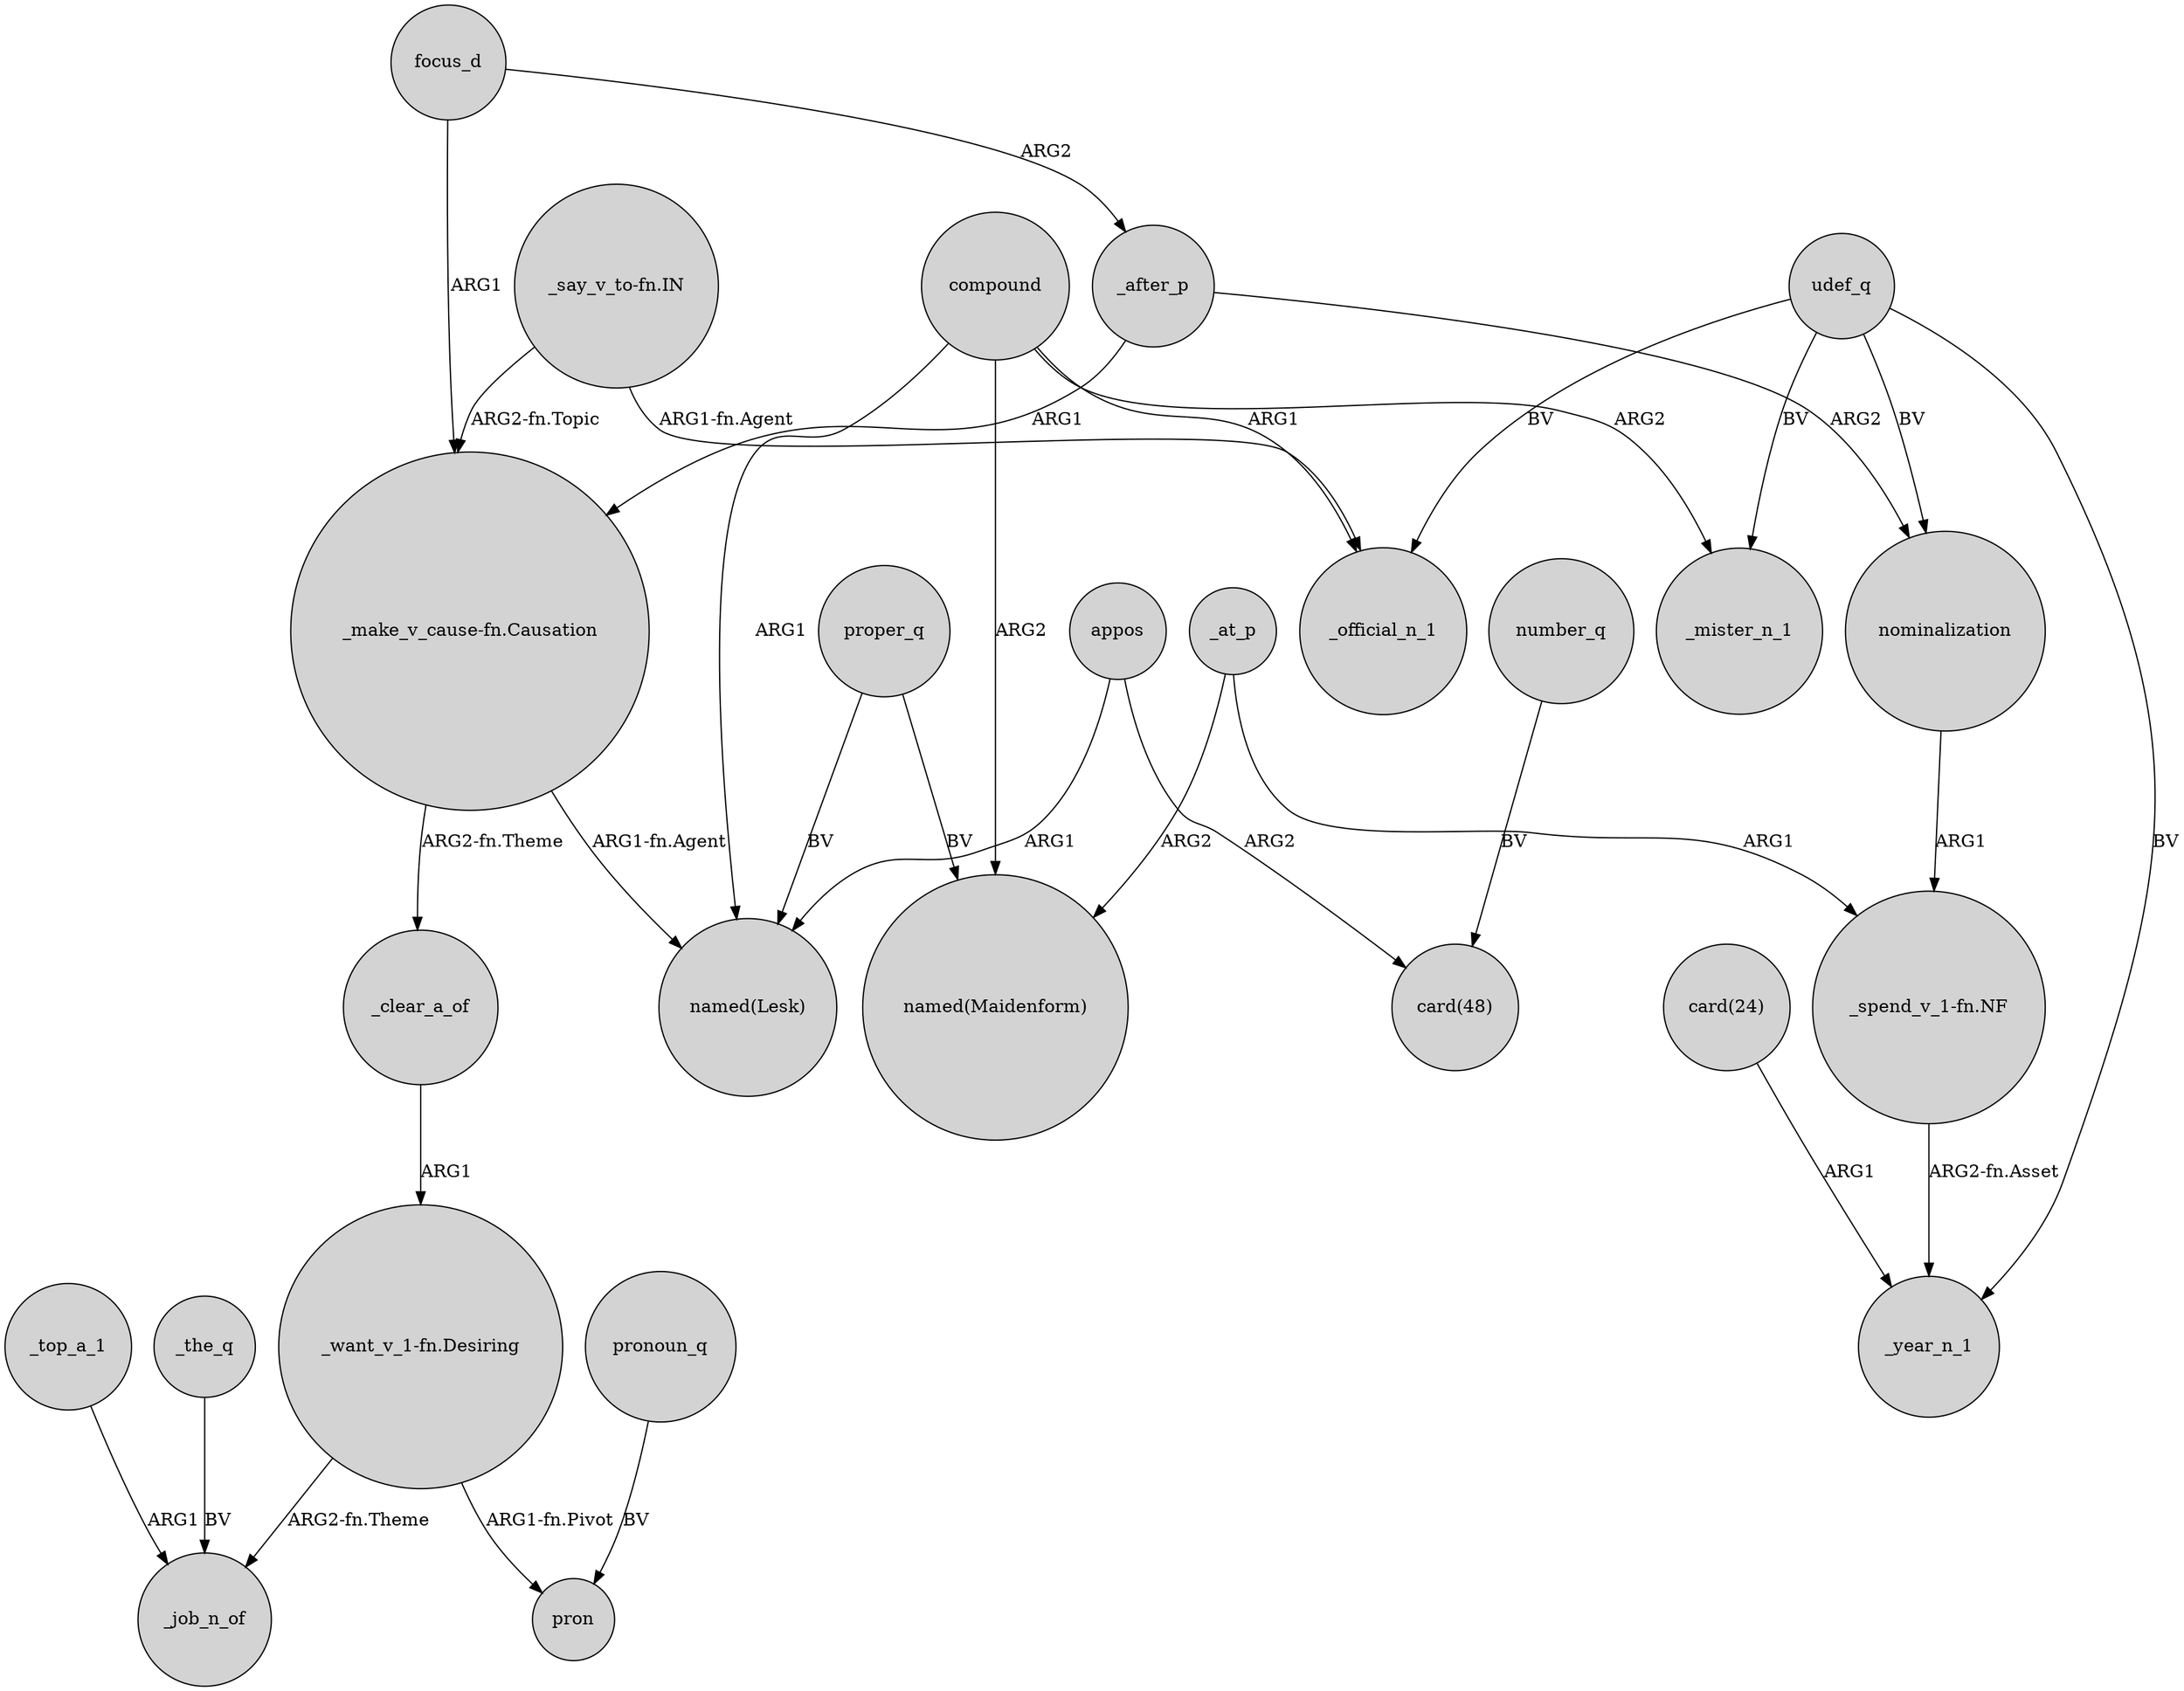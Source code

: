 digraph {
	node [shape=circle style=filled]
	"_say_v_to-fn.IN" -> "_make_v_cause-fn.Causation" [label="ARG2-fn.Topic"]
	_at_p -> "_spend_v_1-fn.NF" [label=ARG1]
	proper_q -> "named(Maidenform)" [label=BV]
	appos -> "named(Lesk)" [label=ARG1]
	_at_p -> "named(Maidenform)" [label=ARG2]
	focus_d -> _after_p [label=ARG2]
	appos -> "card(48)" [label=ARG2]
	_after_p -> "_make_v_cause-fn.Causation" [label=ARG1]
	"_say_v_to-fn.IN" -> _official_n_1 [label="ARG1-fn.Agent"]
	compound -> _mister_n_1 [label=ARG2]
	"_make_v_cause-fn.Causation" -> _clear_a_of [label="ARG2-fn.Theme"]
	_top_a_1 -> _job_n_of [label=ARG1]
	"_spend_v_1-fn.NF" -> _year_n_1 [label="ARG2-fn.Asset"]
	"_want_v_1-fn.Desiring" -> pron [label="ARG1-fn.Pivot"]
	udef_q -> _mister_n_1 [label=BV]
	nominalization -> "_spend_v_1-fn.NF" [label=ARG1]
	"_make_v_cause-fn.Causation" -> "named(Lesk)" [label="ARG1-fn.Agent"]
	"_want_v_1-fn.Desiring" -> _job_n_of [label="ARG2-fn.Theme"]
	"card(24)" -> _year_n_1 [label=ARG1]
	pronoun_q -> pron [label=BV]
	_clear_a_of -> "_want_v_1-fn.Desiring" [label=ARG1]
	udef_q -> _official_n_1 [label=BV]
	focus_d -> "_make_v_cause-fn.Causation" [label=ARG1]
	_the_q -> _job_n_of [label=BV]
	compound -> "named(Lesk)" [label=ARG1]
	udef_q -> nominalization [label=BV]
	proper_q -> "named(Lesk)" [label=BV]
	compound -> _official_n_1 [label=ARG1]
	udef_q -> _year_n_1 [label=BV]
	compound -> "named(Maidenform)" [label=ARG2]
	_after_p -> nominalization [label=ARG2]
	number_q -> "card(48)" [label=BV]
}

